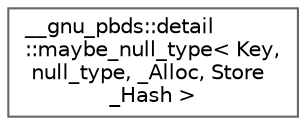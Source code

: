 digraph "Graphical Class Hierarchy"
{
 // LATEX_PDF_SIZE
  bgcolor="transparent";
  edge [fontname=Helvetica,fontsize=10,labelfontname=Helvetica,labelfontsize=10];
  node [fontname=Helvetica,fontsize=10,shape=box,height=0.2,width=0.4];
  rankdir="LR";
  Node0 [id="Node000000",label="__gnu_pbds::detail\l::maybe_null_type\< Key,\l null_type, _Alloc, Store\l_Hash \>",height=0.2,width=0.4,color="grey40", fillcolor="white", style="filled",URL="$struct____gnu__pbds_1_1detail_1_1maybe__null__type_3_01_key_00_01null__type_00_01___alloc_00_01_store___hash_01_4.html",tooltip="Specialization that defines a static data member of type null_type."];
}

